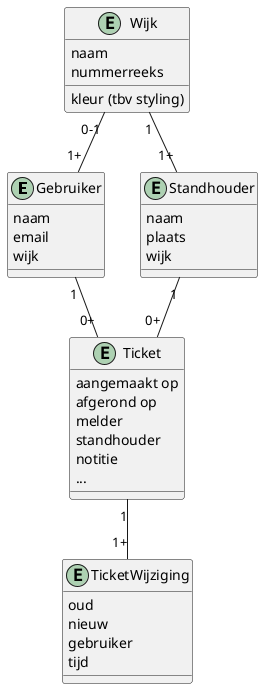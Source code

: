 @startuml

entity Gebruiker {
    naam
    email
    wijk
}

entity Standhouder {
    naam
    plaats
    wijk
}

entity Wijk {
    naam
    kleur (tbv styling)
    nummerreeks
}

entity Ticket {
    aangemaakt op
    afgerond op
    melder
    standhouder
    notitie
    ...
}

entity TicketWijziging {
    oud
    nieuw
    gebruiker
    tijd
}

Wijk "0-1"--"1+" Gebruiker
Wijk "1"--"1+" Standhouder

Gebruiker "1"--"0+" Ticket
Standhouder "1"--"0+" Ticket
Ticket "1"--"1+" TicketWijziging

@enduml

